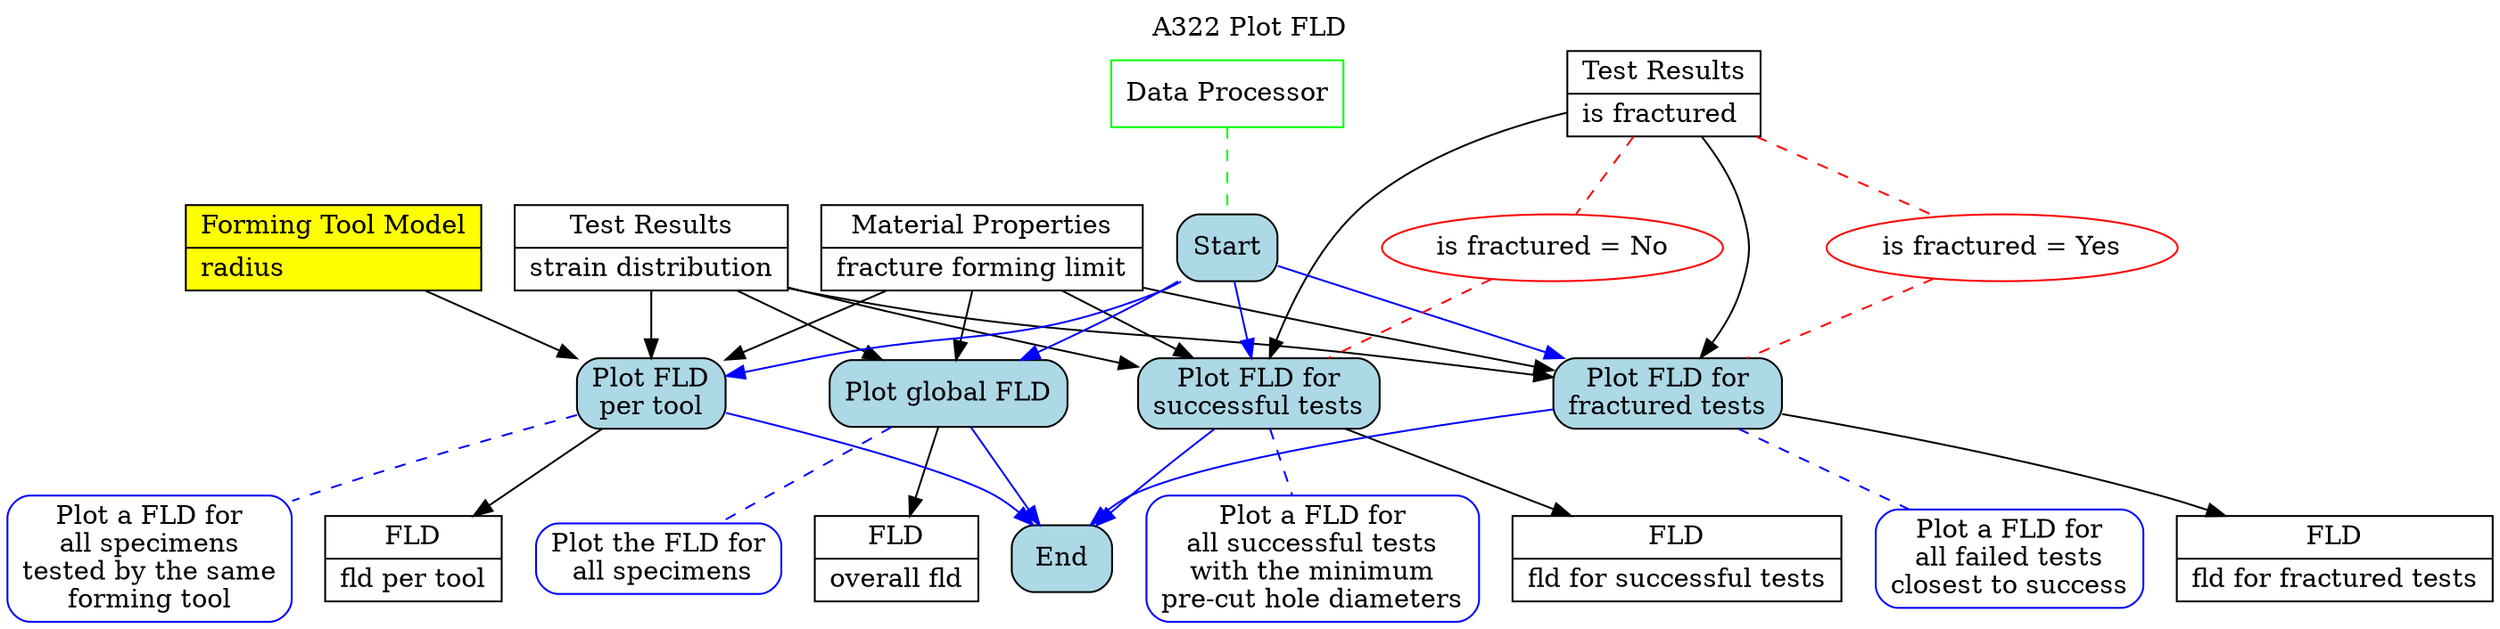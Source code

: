 digraph behaviourmodel {

# activity title
labelloc="t"
label="A322 Plot FLD"

# inputs and outputs
node [shape=record, style=filled, fillcolor=white, color=black]
str [label="{Test Results|strain distribution\l}"];
frac [label="{Test Results|is fractured\l}"];
prop [label="{Material Properties|fracture forming limit\l}"];
tool [label="{Forming Tool Model|radius\l}", fillcolor=yellow];
fld [label="{FLD|overall fld\l}"];
fld_tool [label="{FLD|fld per tool\l}"];
fld_succ [label="{FLD|fld for successful tests\l}"];
fld_fail [label="{FLD|fld for fractured tests\l}"];

# mechanisms
node [shape=box, style=filled, fillcolor=white, color=green]
m1 [label="Data Processor"]

# tasks definition
node [shape=box, style="filled, rounded", fillcolor=lightblue, color=black]
Start
t1 [label="Plot global FLD"]
t2 [label="Plot FLD\nper tool"]
t3 [label="Plot FLD for\nsuccessful tests"]
t4 [label="Plot FLD for\nfractured tests"]
End

# rules
node [shape=box, style="filled, rounded", fillcolor=white, color=blue]
r1 [label="Plot the FLD for\n all specimens"]
r2 [label="Plot a FLD for\nall specimens\ntested by the same\nforming tool"]
r3 [label="Plot a FLD for\nall successful tests\nwith the minimum\npre-cut hole diameters"]
r4 [label="Plot a FLD for\nall failed tests\nclosest to success"]

# attaching rules
edge [dir=none, color=blue, style=dashed]
t1 -> r1
t2 -> r2
t3 -> r3
t4 -> r4

# task sequence
edge [dir=forward, color=blue, fontcolor=blue, style=solid]
Start -> {t1, t2, t3, t4} -> End

# attaching mechanisms
edge [dir=none, color=green, style=dashed]
m1 -> Start

# attaching inputs and outputs
edge [dir=forward, color=black, fontcolor=black, style=solid]
{str, prop} -> t1 -> fld
{str, prop, tool} -> t2 -> fld_tool
{str, prop, frac} -> t3 -> fld_succ
{str, prop, frac} -> t4 -> fld_fail

# constraints
node [shape=ellipse, style=filled, fillcolor=white, color=red]
c1 [label="is fractured = No"]
c2 [label="is fractured = Yes"]

# attaching constraints
edge [dir=none, color=red, style=dashed]
frac -> c1 -> t3
frac -> c2 -> t4
}

